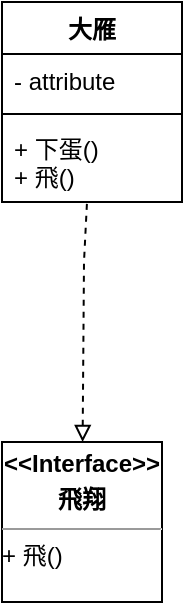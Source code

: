 <mxfile version="22.0.8" type="github">
  <diagram name="第 1 页" id="1PvbDoiYro2HMufy2jLL">
    <mxGraphModel dx="1050" dy="574" grid="1" gridSize="10" guides="1" tooltips="1" connect="1" arrows="1" fold="1" page="1" pageScale="1" pageWidth="827" pageHeight="1169" math="0" shadow="0">
      <root>
        <mxCell id="0" />
        <mxCell id="1" parent="0" />
        <mxCell id="rJkmEoZ5hTyGSh3brtiG-1" value="大雁" style="swimlane;fontStyle=1;align=center;verticalAlign=top;childLayout=stackLayout;horizontal=1;startSize=26;horizontalStack=0;resizeParent=1;resizeParentMax=0;resizeLast=0;collapsible=1;marginBottom=0;whiteSpace=wrap;html=1;" vertex="1" parent="1">
          <mxGeometry x="369" y="410" width="90" height="100" as="geometry" />
        </mxCell>
        <mxCell id="rJkmEoZ5hTyGSh3brtiG-2" value="- attribute" style="text;strokeColor=none;fillColor=none;align=left;verticalAlign=top;spacingLeft=4;spacingRight=4;overflow=hidden;rotatable=0;points=[[0,0.5],[1,0.5]];portConstraint=eastwest;whiteSpace=wrap;html=1;" vertex="1" parent="rJkmEoZ5hTyGSh3brtiG-1">
          <mxGeometry y="26" width="90" height="26" as="geometry" />
        </mxCell>
        <mxCell id="rJkmEoZ5hTyGSh3brtiG-3" value="" style="line;strokeWidth=1;fillColor=none;align=left;verticalAlign=middle;spacingTop=-1;spacingLeft=3;spacingRight=3;rotatable=0;labelPosition=right;points=[];portConstraint=eastwest;strokeColor=inherit;" vertex="1" parent="rJkmEoZ5hTyGSh3brtiG-1">
          <mxGeometry y="52" width="90" height="8" as="geometry" />
        </mxCell>
        <mxCell id="rJkmEoZ5hTyGSh3brtiG-4" value="+ 下蛋()&lt;span style=&quot;white-space: pre;&quot;&gt;&#x9;&lt;/span&gt;&lt;br&gt;+ 飛()&lt;br&gt;" style="text;strokeColor=none;fillColor=none;align=left;verticalAlign=top;spacingLeft=4;spacingRight=4;overflow=hidden;rotatable=0;points=[[0,0.5],[1,0.5]];portConstraint=eastwest;whiteSpace=wrap;html=1;" vertex="1" parent="rJkmEoZ5hTyGSh3brtiG-1">
          <mxGeometry y="60" width="90" height="40" as="geometry" />
        </mxCell>
        <mxCell id="rJkmEoZ5hTyGSh3brtiG-5" value="" style="endArrow=none;dashed=1;html=1;rounded=0;startArrow=block;startFill=0;" edge="1" parent="1" source="rJkmEoZ5hTyGSh3brtiG-6" target="rJkmEoZ5hTyGSh3brtiG-1">
          <mxGeometry width="50" height="50" relative="1" as="geometry">
            <mxPoint x="265.2" y="556" as="sourcePoint" />
            <mxPoint x="180.0" y="480" as="targetPoint" />
            <Array as="points">
              <mxPoint x="410" y="540" />
            </Array>
          </mxGeometry>
        </mxCell>
        <mxCell id="rJkmEoZ5hTyGSh3brtiG-6" value="&lt;p style=&quot;margin:0px;margin-top:4px;text-align:center;&quot;&gt;&lt;b&gt;&amp;lt;&amp;lt;Interface&amp;gt;&amp;gt;&lt;/b&gt;&lt;/p&gt;&lt;p style=&quot;margin:0px;margin-top:4px;text-align:center;&quot;&gt;&lt;b&gt;飛翔&lt;/b&gt;&lt;/p&gt;&lt;hr size=&quot;1&quot;&gt;&lt;div style=&quot;height:2px;&quot;&gt;+ 飛()&lt;/div&gt;" style="verticalAlign=top;align=left;overflow=fill;fontSize=12;fontFamily=Helvetica;html=1;whiteSpace=wrap;" vertex="1" parent="1">
          <mxGeometry x="369" y="630" width="80" height="80" as="geometry" />
        </mxCell>
      </root>
    </mxGraphModel>
  </diagram>
</mxfile>

